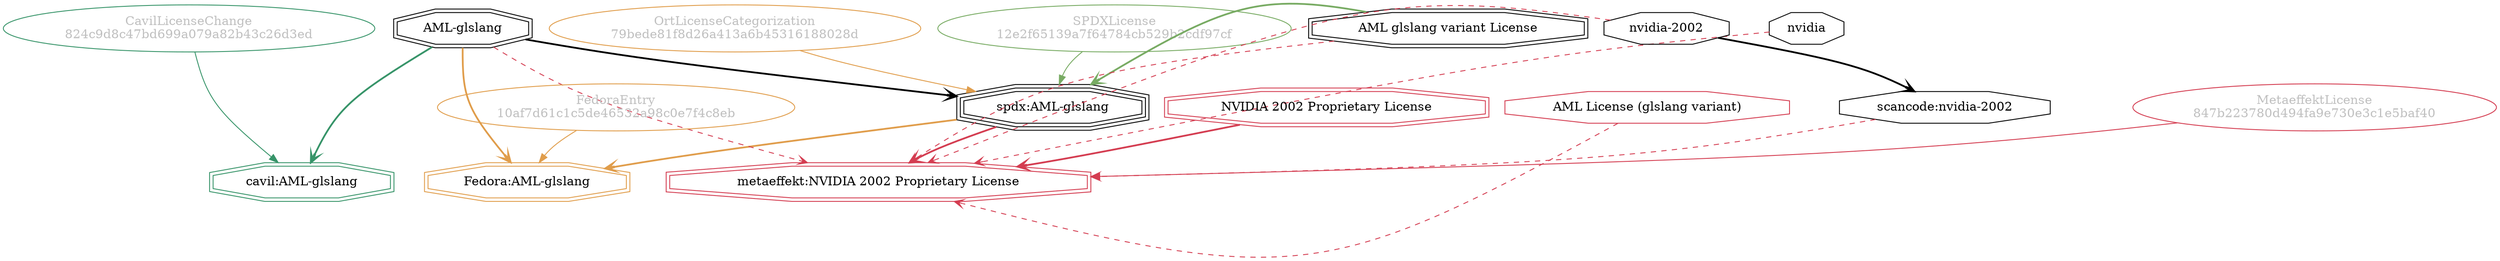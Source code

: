 strict digraph {
    node [shape=box];
    graph [splines=curved];
    127 [label="SPDXLicense\n12e2f65139a7f64784cb529b2cdf97cf"
        ,fontcolor=gray
        ,color="#78ab63"
        ,fillcolor="beige;1"
        ,shape=ellipse];
    128 [label="spdx:AML-glslang"
        ,shape=tripleoctagon];
    129 [label="AML-glslang"
        ,shape=doubleoctagon];
    130 [label="AML glslang variant License"
        ,shape=doubleoctagon];
    5316 [label="FedoraEntry\n10af7d61c1c5de46532a98c0e7f4c8eb"
         ,fontcolor=gray
         ,color="#e09d4b"
         ,fillcolor="beige;1"
         ,shape=ellipse];
    5317 [label="Fedora:AML-glslang"
         ,color="#e09d4b"
         ,shape=doubleoctagon];
    18924 [label=nvidia
          ,shape=octagon];
    25244 [label="scancode:nvidia-2002"
          ,shape=octagon];
    25245 [label="nvidia-2002"
          ,shape=octagon];
    27990 [label="OrtLicenseCategorization\n79bede81f8d26a413a6b45316188028d"
          ,fontcolor=gray
          ,color="#e09d4b"
          ,fillcolor="beige;1"
          ,shape=ellipse];
    35859 [label="CavilLicenseChange\n824c9d8c47bd699a079a82b43c26d3ed"
          ,fontcolor=gray
          ,color="#379469"
          ,fillcolor="beige;1"
          ,shape=ellipse];
    35860 [label="cavil:AML-glslang"
          ,color="#379469"
          ,shape=doubleoctagon];
    45304 [label="MetaeffektLicense\n847b223780d494fa9e730e3c1e5baf40"
          ,fontcolor=gray
          ,color="#d43d51"
          ,fillcolor="beige;1"
          ,shape=ellipse];
    45305 [label="metaeffekt:NVIDIA 2002 Proprietary License"
          ,color="#d43d51"
          ,shape=doubleoctagon];
    45306 [label="NVIDIA 2002 Proprietary License"
          ,color="#d43d51"
          ,shape=doubleoctagon];
    45307 [label="AML License (glslang variant)"
          ,color="#d43d51"
          ,shape=octagon];
    127 -> 128 [weight=0.5
               ,color="#78ab63"];
    128 -> 5317 [style=bold
                ,arrowhead=vee
                ,weight=0.7
                ,color="#e09d4b"];
    128 -> 45305 [style=bold
                 ,arrowhead=vee
                 ,weight=0.7
                 ,color="#d43d51"];
    129 -> 128 [style=bold
               ,arrowhead=vee
               ,weight=0.7];
    129 -> 5317 [style=bold
                ,arrowhead=vee
                ,weight=0.7
                ,color="#e09d4b"];
    129 -> 35860 [style=bold
                 ,arrowhead=vee
                 ,weight=0.7
                 ,color="#379469"];
    129 -> 35860 [style=bold
                 ,arrowhead=vee
                 ,weight=0.7
                 ,color="#379469"];
    129 -> 45305 [style=dashed
                 ,arrowhead=vee
                 ,weight=0.5
                 ,color="#d43d51"];
    130 -> 128 [style=bold
               ,arrowhead=vee
               ,weight=0.7
               ,color="#78ab63"];
    130 -> 45305 [style=dashed
                 ,arrowhead=vee
                 ,weight=0.5
                 ,color="#d43d51"];
    5316 -> 5317 [weight=0.5
                 ,color="#e09d4b"];
    18924 -> 45305 [style=dashed
                   ,arrowhead=vee
                   ,weight=0.5
                   ,color="#d43d51"];
    25244 -> 45305 [style=dashed
                   ,arrowhead=vee
                   ,weight=0.5
                   ,color="#d43d51"];
    25245 -> 25244 [style=bold
                   ,arrowhead=vee
                   ,weight=0.7];
    25245 -> 45305 [style=dashed
                   ,arrowhead=vee
                   ,weight=0.5
                   ,color="#d43d51"];
    27990 -> 128 [weight=0.5
                 ,color="#e09d4b"];
    35859 -> 35860 [weight=0.5
                   ,color="#379469"];
    45304 -> 45305 [weight=0.5
                   ,color="#d43d51"];
    45306 -> 45305 [style=bold
                   ,arrowhead=vee
                   ,weight=0.7
                   ,color="#d43d51"];
    45306 -> 45305 [style=bold
                   ,arrowhead=vee
                   ,weight=0.7
                   ,color="#d43d51"];
    45307 -> 45305 [style=dashed
                   ,arrowhead=vee
                   ,weight=0.5
                   ,color="#d43d51"];
}
